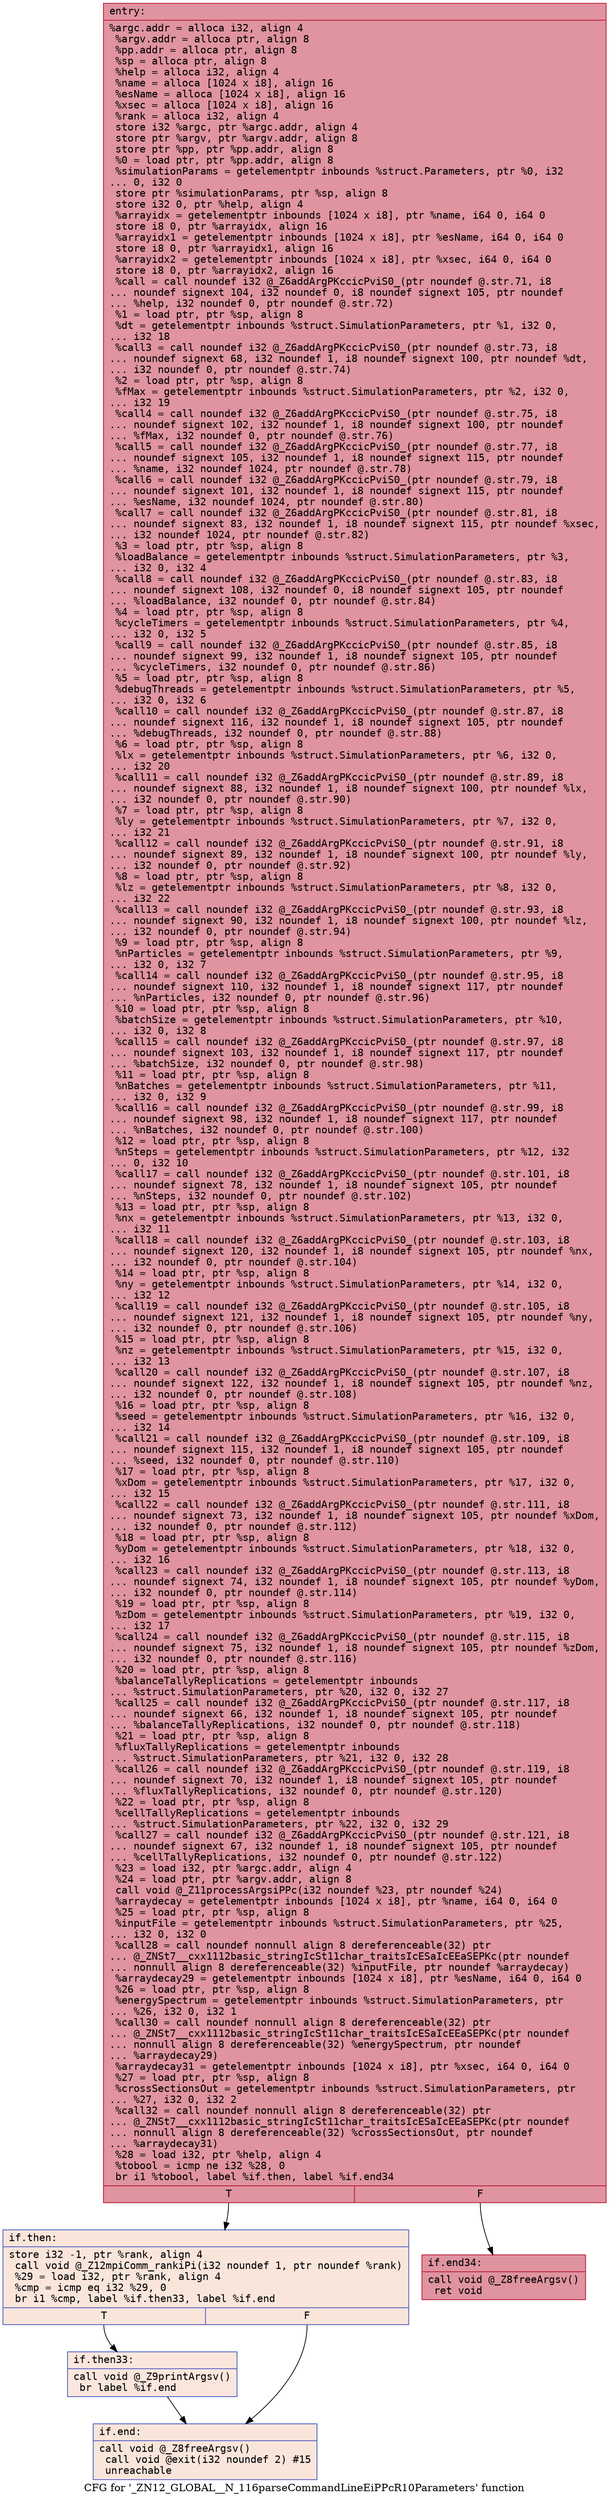 digraph "CFG for '_ZN12_GLOBAL__N_116parseCommandLineEiPPcR10Parameters' function" {
	label="CFG for '_ZN12_GLOBAL__N_116parseCommandLineEiPPcR10Parameters' function";

	Node0x562c4e43ed90 [shape=record,color="#b70d28ff", style=filled, fillcolor="#b70d2870" fontname="Courier",label="{entry:\l|  %argc.addr = alloca i32, align 4\l  %argv.addr = alloca ptr, align 8\l  %pp.addr = alloca ptr, align 8\l  %sp = alloca ptr, align 8\l  %help = alloca i32, align 4\l  %name = alloca [1024 x i8], align 16\l  %esName = alloca [1024 x i8], align 16\l  %xsec = alloca [1024 x i8], align 16\l  %rank = alloca i32, align 4\l  store i32 %argc, ptr %argc.addr, align 4\l  store ptr %argv, ptr %argv.addr, align 8\l  store ptr %pp, ptr %pp.addr, align 8\l  %0 = load ptr, ptr %pp.addr, align 8\l  %simulationParams = getelementptr inbounds %struct.Parameters, ptr %0, i32\l... 0, i32 0\l  store ptr %simulationParams, ptr %sp, align 8\l  store i32 0, ptr %help, align 4\l  %arrayidx = getelementptr inbounds [1024 x i8], ptr %name, i64 0, i64 0\l  store i8 0, ptr %arrayidx, align 16\l  %arrayidx1 = getelementptr inbounds [1024 x i8], ptr %esName, i64 0, i64 0\l  store i8 0, ptr %arrayidx1, align 16\l  %arrayidx2 = getelementptr inbounds [1024 x i8], ptr %xsec, i64 0, i64 0\l  store i8 0, ptr %arrayidx2, align 16\l  %call = call noundef i32 @_Z6addArgPKccicPviS0_(ptr noundef @.str.71, i8\l... noundef signext 104, i32 noundef 0, i8 noundef signext 105, ptr noundef\l... %help, i32 noundef 0, ptr noundef @.str.72)\l  %1 = load ptr, ptr %sp, align 8\l  %dt = getelementptr inbounds %struct.SimulationParameters, ptr %1, i32 0,\l... i32 18\l  %call3 = call noundef i32 @_Z6addArgPKccicPviS0_(ptr noundef @.str.73, i8\l... noundef signext 68, i32 noundef 1, i8 noundef signext 100, ptr noundef %dt,\l... i32 noundef 0, ptr noundef @.str.74)\l  %2 = load ptr, ptr %sp, align 8\l  %fMax = getelementptr inbounds %struct.SimulationParameters, ptr %2, i32 0,\l... i32 19\l  %call4 = call noundef i32 @_Z6addArgPKccicPviS0_(ptr noundef @.str.75, i8\l... noundef signext 102, i32 noundef 1, i8 noundef signext 100, ptr noundef\l... %fMax, i32 noundef 0, ptr noundef @.str.76)\l  %call5 = call noundef i32 @_Z6addArgPKccicPviS0_(ptr noundef @.str.77, i8\l... noundef signext 105, i32 noundef 1, i8 noundef signext 115, ptr noundef\l... %name, i32 noundef 1024, ptr noundef @.str.78)\l  %call6 = call noundef i32 @_Z6addArgPKccicPviS0_(ptr noundef @.str.79, i8\l... noundef signext 101, i32 noundef 1, i8 noundef signext 115, ptr noundef\l... %esName, i32 noundef 1024, ptr noundef @.str.80)\l  %call7 = call noundef i32 @_Z6addArgPKccicPviS0_(ptr noundef @.str.81, i8\l... noundef signext 83, i32 noundef 1, i8 noundef signext 115, ptr noundef %xsec,\l... i32 noundef 1024, ptr noundef @.str.82)\l  %3 = load ptr, ptr %sp, align 8\l  %loadBalance = getelementptr inbounds %struct.SimulationParameters, ptr %3,\l... i32 0, i32 4\l  %call8 = call noundef i32 @_Z6addArgPKccicPviS0_(ptr noundef @.str.83, i8\l... noundef signext 108, i32 noundef 0, i8 noundef signext 105, ptr noundef\l... %loadBalance, i32 noundef 0, ptr noundef @.str.84)\l  %4 = load ptr, ptr %sp, align 8\l  %cycleTimers = getelementptr inbounds %struct.SimulationParameters, ptr %4,\l... i32 0, i32 5\l  %call9 = call noundef i32 @_Z6addArgPKccicPviS0_(ptr noundef @.str.85, i8\l... noundef signext 99, i32 noundef 1, i8 noundef signext 105, ptr noundef\l... %cycleTimers, i32 noundef 0, ptr noundef @.str.86)\l  %5 = load ptr, ptr %sp, align 8\l  %debugThreads = getelementptr inbounds %struct.SimulationParameters, ptr %5,\l... i32 0, i32 6\l  %call10 = call noundef i32 @_Z6addArgPKccicPviS0_(ptr noundef @.str.87, i8\l... noundef signext 116, i32 noundef 1, i8 noundef signext 105, ptr noundef\l... %debugThreads, i32 noundef 0, ptr noundef @.str.88)\l  %6 = load ptr, ptr %sp, align 8\l  %lx = getelementptr inbounds %struct.SimulationParameters, ptr %6, i32 0,\l... i32 20\l  %call11 = call noundef i32 @_Z6addArgPKccicPviS0_(ptr noundef @.str.89, i8\l... noundef signext 88, i32 noundef 1, i8 noundef signext 100, ptr noundef %lx,\l... i32 noundef 0, ptr noundef @.str.90)\l  %7 = load ptr, ptr %sp, align 8\l  %ly = getelementptr inbounds %struct.SimulationParameters, ptr %7, i32 0,\l... i32 21\l  %call12 = call noundef i32 @_Z6addArgPKccicPviS0_(ptr noundef @.str.91, i8\l... noundef signext 89, i32 noundef 1, i8 noundef signext 100, ptr noundef %ly,\l... i32 noundef 0, ptr noundef @.str.92)\l  %8 = load ptr, ptr %sp, align 8\l  %lz = getelementptr inbounds %struct.SimulationParameters, ptr %8, i32 0,\l... i32 22\l  %call13 = call noundef i32 @_Z6addArgPKccicPviS0_(ptr noundef @.str.93, i8\l... noundef signext 90, i32 noundef 1, i8 noundef signext 100, ptr noundef %lz,\l... i32 noundef 0, ptr noundef @.str.94)\l  %9 = load ptr, ptr %sp, align 8\l  %nParticles = getelementptr inbounds %struct.SimulationParameters, ptr %9,\l... i32 0, i32 7\l  %call14 = call noundef i32 @_Z6addArgPKccicPviS0_(ptr noundef @.str.95, i8\l... noundef signext 110, i32 noundef 1, i8 noundef signext 117, ptr noundef\l... %nParticles, i32 noundef 0, ptr noundef @.str.96)\l  %10 = load ptr, ptr %sp, align 8\l  %batchSize = getelementptr inbounds %struct.SimulationParameters, ptr %10,\l... i32 0, i32 8\l  %call15 = call noundef i32 @_Z6addArgPKccicPviS0_(ptr noundef @.str.97, i8\l... noundef signext 103, i32 noundef 1, i8 noundef signext 117, ptr noundef\l... %batchSize, i32 noundef 0, ptr noundef @.str.98)\l  %11 = load ptr, ptr %sp, align 8\l  %nBatches = getelementptr inbounds %struct.SimulationParameters, ptr %11,\l... i32 0, i32 9\l  %call16 = call noundef i32 @_Z6addArgPKccicPviS0_(ptr noundef @.str.99, i8\l... noundef signext 98, i32 noundef 1, i8 noundef signext 117, ptr noundef\l... %nBatches, i32 noundef 0, ptr noundef @.str.100)\l  %12 = load ptr, ptr %sp, align 8\l  %nSteps = getelementptr inbounds %struct.SimulationParameters, ptr %12, i32\l... 0, i32 10\l  %call17 = call noundef i32 @_Z6addArgPKccicPviS0_(ptr noundef @.str.101, i8\l... noundef signext 78, i32 noundef 1, i8 noundef signext 105, ptr noundef\l... %nSteps, i32 noundef 0, ptr noundef @.str.102)\l  %13 = load ptr, ptr %sp, align 8\l  %nx = getelementptr inbounds %struct.SimulationParameters, ptr %13, i32 0,\l... i32 11\l  %call18 = call noundef i32 @_Z6addArgPKccicPviS0_(ptr noundef @.str.103, i8\l... noundef signext 120, i32 noundef 1, i8 noundef signext 105, ptr noundef %nx,\l... i32 noundef 0, ptr noundef @.str.104)\l  %14 = load ptr, ptr %sp, align 8\l  %ny = getelementptr inbounds %struct.SimulationParameters, ptr %14, i32 0,\l... i32 12\l  %call19 = call noundef i32 @_Z6addArgPKccicPviS0_(ptr noundef @.str.105, i8\l... noundef signext 121, i32 noundef 1, i8 noundef signext 105, ptr noundef %ny,\l... i32 noundef 0, ptr noundef @.str.106)\l  %15 = load ptr, ptr %sp, align 8\l  %nz = getelementptr inbounds %struct.SimulationParameters, ptr %15, i32 0,\l... i32 13\l  %call20 = call noundef i32 @_Z6addArgPKccicPviS0_(ptr noundef @.str.107, i8\l... noundef signext 122, i32 noundef 1, i8 noundef signext 105, ptr noundef %nz,\l... i32 noundef 0, ptr noundef @.str.108)\l  %16 = load ptr, ptr %sp, align 8\l  %seed = getelementptr inbounds %struct.SimulationParameters, ptr %16, i32 0,\l... i32 14\l  %call21 = call noundef i32 @_Z6addArgPKccicPviS0_(ptr noundef @.str.109, i8\l... noundef signext 115, i32 noundef 1, i8 noundef signext 105, ptr noundef\l... %seed, i32 noundef 0, ptr noundef @.str.110)\l  %17 = load ptr, ptr %sp, align 8\l  %xDom = getelementptr inbounds %struct.SimulationParameters, ptr %17, i32 0,\l... i32 15\l  %call22 = call noundef i32 @_Z6addArgPKccicPviS0_(ptr noundef @.str.111, i8\l... noundef signext 73, i32 noundef 1, i8 noundef signext 105, ptr noundef %xDom,\l... i32 noundef 0, ptr noundef @.str.112)\l  %18 = load ptr, ptr %sp, align 8\l  %yDom = getelementptr inbounds %struct.SimulationParameters, ptr %18, i32 0,\l... i32 16\l  %call23 = call noundef i32 @_Z6addArgPKccicPviS0_(ptr noundef @.str.113, i8\l... noundef signext 74, i32 noundef 1, i8 noundef signext 105, ptr noundef %yDom,\l... i32 noundef 0, ptr noundef @.str.114)\l  %19 = load ptr, ptr %sp, align 8\l  %zDom = getelementptr inbounds %struct.SimulationParameters, ptr %19, i32 0,\l... i32 17\l  %call24 = call noundef i32 @_Z6addArgPKccicPviS0_(ptr noundef @.str.115, i8\l... noundef signext 75, i32 noundef 1, i8 noundef signext 105, ptr noundef %zDom,\l... i32 noundef 0, ptr noundef @.str.116)\l  %20 = load ptr, ptr %sp, align 8\l  %balanceTallyReplications = getelementptr inbounds\l... %struct.SimulationParameters, ptr %20, i32 0, i32 27\l  %call25 = call noundef i32 @_Z6addArgPKccicPviS0_(ptr noundef @.str.117, i8\l... noundef signext 66, i32 noundef 1, i8 noundef signext 105, ptr noundef\l... %balanceTallyReplications, i32 noundef 0, ptr noundef @.str.118)\l  %21 = load ptr, ptr %sp, align 8\l  %fluxTallyReplications = getelementptr inbounds\l... %struct.SimulationParameters, ptr %21, i32 0, i32 28\l  %call26 = call noundef i32 @_Z6addArgPKccicPviS0_(ptr noundef @.str.119, i8\l... noundef signext 70, i32 noundef 1, i8 noundef signext 105, ptr noundef\l... %fluxTallyReplications, i32 noundef 0, ptr noundef @.str.120)\l  %22 = load ptr, ptr %sp, align 8\l  %cellTallyReplications = getelementptr inbounds\l... %struct.SimulationParameters, ptr %22, i32 0, i32 29\l  %call27 = call noundef i32 @_Z6addArgPKccicPviS0_(ptr noundef @.str.121, i8\l... noundef signext 67, i32 noundef 1, i8 noundef signext 105, ptr noundef\l... %cellTallyReplications, i32 noundef 0, ptr noundef @.str.122)\l  %23 = load i32, ptr %argc.addr, align 4\l  %24 = load ptr, ptr %argv.addr, align 8\l  call void @_Z11processArgsiPPc(i32 noundef %23, ptr noundef %24)\l  %arraydecay = getelementptr inbounds [1024 x i8], ptr %name, i64 0, i64 0\l  %25 = load ptr, ptr %sp, align 8\l  %inputFile = getelementptr inbounds %struct.SimulationParameters, ptr %25,\l... i32 0, i32 0\l  %call28 = call noundef nonnull align 8 dereferenceable(32) ptr\l... @_ZNSt7__cxx1112basic_stringIcSt11char_traitsIcESaIcEEaSEPKc(ptr noundef\l... nonnull align 8 dereferenceable(32) %inputFile, ptr noundef %arraydecay)\l  %arraydecay29 = getelementptr inbounds [1024 x i8], ptr %esName, i64 0, i64 0\l  %26 = load ptr, ptr %sp, align 8\l  %energySpectrum = getelementptr inbounds %struct.SimulationParameters, ptr\l... %26, i32 0, i32 1\l  %call30 = call noundef nonnull align 8 dereferenceable(32) ptr\l... @_ZNSt7__cxx1112basic_stringIcSt11char_traitsIcESaIcEEaSEPKc(ptr noundef\l... nonnull align 8 dereferenceable(32) %energySpectrum, ptr noundef\l... %arraydecay29)\l  %arraydecay31 = getelementptr inbounds [1024 x i8], ptr %xsec, i64 0, i64 0\l  %27 = load ptr, ptr %sp, align 8\l  %crossSectionsOut = getelementptr inbounds %struct.SimulationParameters, ptr\l... %27, i32 0, i32 2\l  %call32 = call noundef nonnull align 8 dereferenceable(32) ptr\l... @_ZNSt7__cxx1112basic_stringIcSt11char_traitsIcESaIcEEaSEPKc(ptr noundef\l... nonnull align 8 dereferenceable(32) %crossSectionsOut, ptr noundef\l... %arraydecay31)\l  %28 = load i32, ptr %help, align 4\l  %tobool = icmp ne i32 %28, 0\l  br i1 %tobool, label %if.then, label %if.end34\l|{<s0>T|<s1>F}}"];
	Node0x562c4e43ed90:s0 -> Node0x562c4e446740[tooltip="entry -> if.then\nProbability 0.00%" ];
	Node0x562c4e43ed90:s1 -> Node0x562c4e447240[tooltip="entry -> if.end34\nProbability 100.00%" ];
	Node0x562c4e446740 [shape=record,color="#3d50c3ff", style=filled, fillcolor="#f4c5ad70" fontname="Courier",label="{if.then:\l|  store i32 -1, ptr %rank, align 4\l  call void @_Z12mpiComm_rankiPi(i32 noundef 1, ptr noundef %rank)\l  %29 = load i32, ptr %rank, align 4\l  %cmp = icmp eq i32 %29, 0\l  br i1 %cmp, label %if.then33, label %if.end\l|{<s0>T|<s1>F}}"];
	Node0x562c4e446740:s0 -> Node0x562c4e447720[tooltip="if.then -> if.then33\nProbability 50.00%" ];
	Node0x562c4e446740:s1 -> Node0x562c4e4477d0[tooltip="if.then -> if.end\nProbability 50.00%" ];
	Node0x562c4e447720 [shape=record,color="#3d50c3ff", style=filled, fillcolor="#f3c7b170" fontname="Courier",label="{if.then33:\l|  call void @_Z9printArgsv()\l  br label %if.end\l}"];
	Node0x562c4e447720 -> Node0x562c4e4477d0[tooltip="if.then33 -> if.end\nProbability 100.00%" ];
	Node0x562c4e4477d0 [shape=record,color="#3d50c3ff", style=filled, fillcolor="#f4c5ad70" fontname="Courier",label="{if.end:\l|  call void @_Z8freeArgsv()\l  call void @exit(i32 noundef 2) #15\l  unreachable\l}"];
	Node0x562c4e447240 [shape=record,color="#b70d28ff", style=filled, fillcolor="#b70d2870" fontname="Courier",label="{if.end34:\l|  call void @_Z8freeArgsv()\l  ret void\l}"];
}
